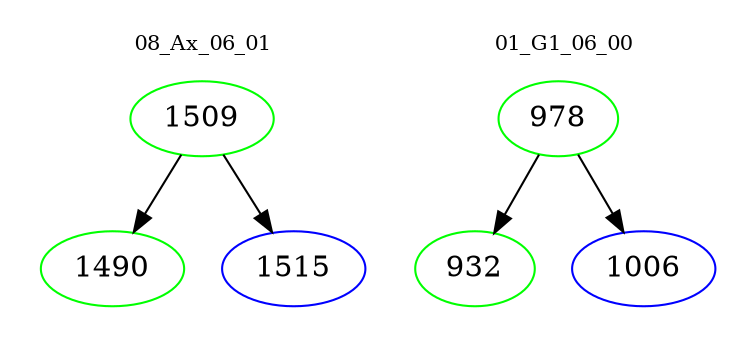 digraph{
subgraph cluster_0 {
color = white
label = "08_Ax_06_01";
fontsize=10;
T0_1509 [label="1509", color="green"]
T0_1509 -> T0_1490 [color="black"]
T0_1490 [label="1490", color="green"]
T0_1509 -> T0_1515 [color="black"]
T0_1515 [label="1515", color="blue"]
}
subgraph cluster_1 {
color = white
label = "01_G1_06_00";
fontsize=10;
T1_978 [label="978", color="green"]
T1_978 -> T1_932 [color="black"]
T1_932 [label="932", color="green"]
T1_978 -> T1_1006 [color="black"]
T1_1006 [label="1006", color="blue"]
}
}
